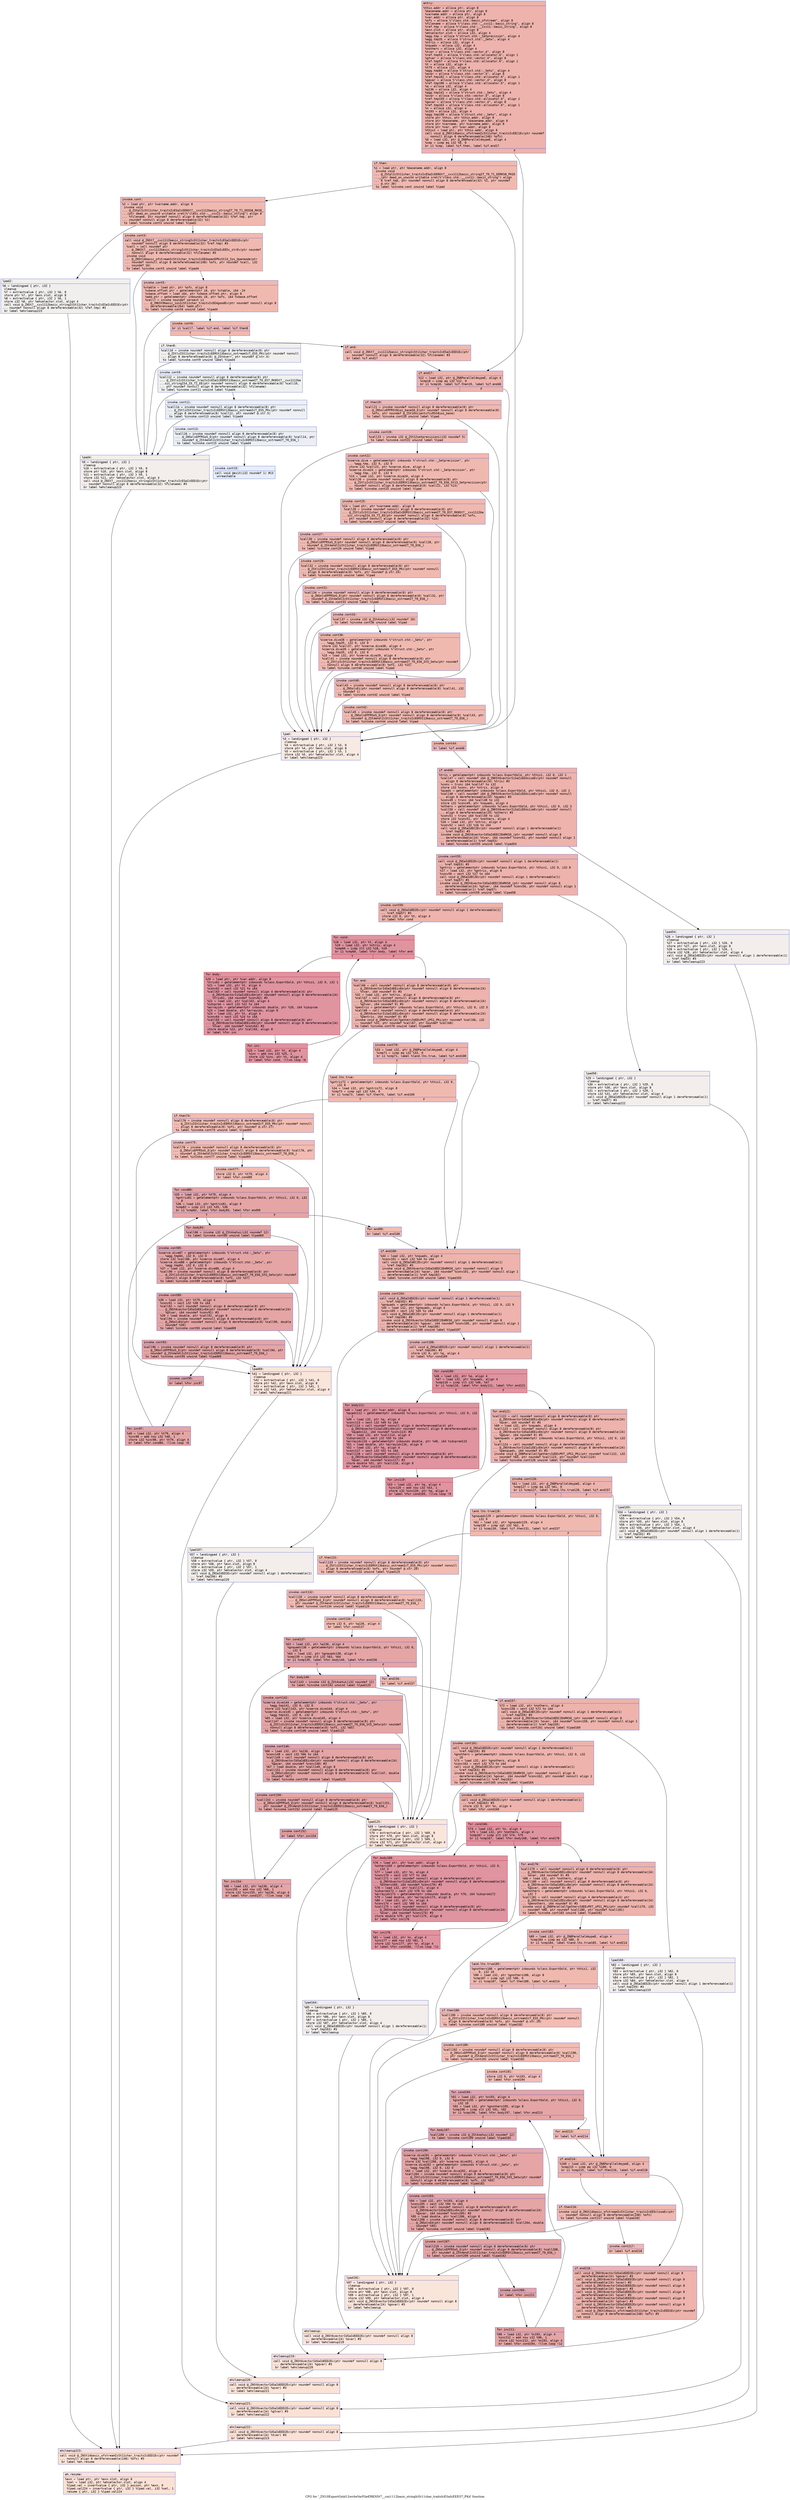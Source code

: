 digraph "CFG for '_ZN10ExportGold12writeVarFileERKNSt7__cxx1112basic_stringIcSt11char_traitsIcESaIcEEES7_PKd' function" {
	label="CFG for '_ZN10ExportGold12writeVarFileERKNSt7__cxx1112basic_stringIcSt11char_traitsIcESaIcEEES7_PKd' function";

	Node0x55b82441adf0 [shape=record,color="#3d50c3ff", style=filled, fillcolor="#d6524470" fontname="Courier",label="{entry:\l|  %this.addr = alloca ptr, align 8\l  %basename.addr = alloca ptr, align 8\l  %varname.addr = alloca ptr, align 8\l  %var.addr = alloca ptr, align 8\l  %ofs = alloca %\"class.std::basic_ofstream\", align 8\l  %filename = alloca %\"class.std::__cxx11::basic_string\", align 8\l  %ref.tmp = alloca %\"class.std::__cxx11::basic_string\", align 8\l  %exn.slot = alloca ptr, align 8\l  %ehselector.slot = alloca i32, align 4\l  %agg.tmp = alloca %\"struct.std::_Setprecision\", align 4\l  %agg.tmp35 = alloca %\"struct.std::_Setw\", align 4\l  %ntris = alloca i32, align 4\l  %nquads = alloca i32, align 4\l  %nothers = alloca i32, align 4\l  %tvar = alloca %\"class.std::vector.4\", align 8\l  %ref.tmp53 = alloca %\"class.std::allocator.6\", align 1\l  %gtvar = alloca %\"class.std::vector.4\", align 8\l  %ref.tmp57 = alloca %\"class.std::allocator.6\", align 1\l  %t = alloca i32, align 4\l  %t79 = alloca i32, align 4\l  %agg.tmp84 = alloca %\"struct.std::_Setw\", align 4\l  %qvar = alloca %\"class.std::vector.4\", align 8\l  %ref.tmp102 = alloca %\"class.std::allocator.6\", align 1\l  %gqvar = alloca %\"class.std::vector.4\", align 8\l  %ref.tmp106 = alloca %\"class.std::allocator.6\", align 1\l  %q = alloca i32, align 4\l  %q136 = alloca i32, align 4\l  %agg.tmp141 = alloca %\"struct.std::_Setw\", align 4\l  %ovar = alloca %\"class.std::vector.4\", align 8\l  %ref.tmp159 = alloca %\"class.std::allocator.6\", align 1\l  %govar = alloca %\"class.std::vector.4\", align 8\l  %ref.tmp163 = alloca %\"class.std::allocator.6\", align 1\l  %n = alloca i32, align 4\l  %n193 = alloca i32, align 4\l  %agg.tmp198 = alloca %\"struct.std::_Setw\", align 4\l  store ptr %this, ptr %this.addr, align 8\l  store ptr %basename, ptr %basename.addr, align 8\l  store ptr %varname, ptr %varname.addr, align 8\l  store ptr %var, ptr %var.addr, align 8\l  %this1 = load ptr, ptr %this.addr, align 8\l  call void @_ZNSt14basic_ofstreamIcSt11char_traitsIcEEC1Ev(ptr noundef\l... nonnull align 8 dereferenceable(248) %ofs)\l  %0 = load i32, ptr @_ZN8Parallel4mypeE, align 4\l  %cmp = icmp eq i32 %0, 0\l  br i1 %cmp, label %if.then, label %if.end17\l|{<s0>T|<s1>F}}"];
	Node0x55b82441adf0:s0 -> Node0x55b824436900[tooltip="entry -> if.then\nProbability 37.50%" ];
	Node0x55b82441adf0:s1 -> Node0x55b824436970[tooltip="entry -> if.end17\nProbability 62.50%" ];
	Node0x55b824436900 [shape=record,color="#3d50c3ff", style=filled, fillcolor="#de614d70" fontname="Courier",label="{if.then:\l|  %1 = load ptr, ptr %basename.addr, align 8\l  invoke void\l... @_ZStplIcSt11char_traitsIcESaIcEENSt7__cxx1112basic_stringIT_T0_T1_EERKS8_PKS5\l..._(ptr dead_on_unwind writable sret(%\"class.std::__cxx11::basic_string\") align\l... 8 %ref.tmp, ptr noundef nonnull align 8 dereferenceable(32) %1, ptr noundef\l... @.str.30)\l          to label %invoke.cont unwind label %lpad\l}"];
	Node0x55b824436900 -> Node0x55b824436af0[tooltip="if.then -> invoke.cont\nProbability 100.00%" ];
	Node0x55b824436900 -> Node0x55b824436b40[tooltip="if.then -> lpad\nProbability 0.00%" ];
	Node0x55b824436af0 [shape=record,color="#3d50c3ff", style=filled, fillcolor="#de614d70" fontname="Courier",label="{invoke.cont:\l|  %2 = load ptr, ptr %varname.addr, align 8\l  invoke void\l... @_ZStplIcSt11char_traitsIcESaIcEENSt7__cxx1112basic_stringIT_T0_T1_EEOS8_RKS8_\l...(ptr dead_on_unwind writable sret(%\"class.std::__cxx11::basic_string\") align 8\l... %filename, ptr noundef nonnull align 8 dereferenceable(32) %ref.tmp, ptr\l... noundef nonnull align 8 dereferenceable(32) %2)\l          to label %invoke.cont3 unwind label %lpad2\l}"];
	Node0x55b824436af0 -> Node0x55b824436e10[tooltip="invoke.cont -> invoke.cont3\nProbability 100.00%" ];
	Node0x55b824436af0 -> Node0x55b824436e60[tooltip="invoke.cont -> lpad2\nProbability 0.00%" ];
	Node0x55b824436e10 [shape=record,color="#3d50c3ff", style=filled, fillcolor="#de614d70" fontname="Courier",label="{invoke.cont3:\l|  call void @_ZNSt7__cxx1112basic_stringIcSt11char_traitsIcESaIcEED1Ev(ptr\l... noundef nonnull align 8 dereferenceable(32) %ref.tmp) #3\l  %call = call noundef ptr\l... @_ZNKSt7__cxx1112basic_stringIcSt11char_traitsIcESaIcEE5c_strEv(ptr noundef\l... nonnull align 8 dereferenceable(32) %filename) #3\l  invoke void\l... @_ZNSt14basic_ofstreamIcSt11char_traitsIcEE4openEPKcSt13_Ios_Openmode(ptr\l... noundef nonnull align 8 dereferenceable(248) %ofs, ptr noundef %call, i32\l... noundef 16)\l          to label %invoke.cont5 unwind label %lpad4\l}"];
	Node0x55b824436e10 -> Node0x55b8243ca8e0[tooltip="invoke.cont3 -> invoke.cont5\nProbability 100.00%" ];
	Node0x55b824436e10 -> Node0x55b8243d4e60[tooltip="invoke.cont3 -> lpad4\nProbability 0.00%" ];
	Node0x55b8243ca8e0 [shape=record,color="#3d50c3ff", style=filled, fillcolor="#de614d70" fontname="Courier",label="{invoke.cont5:\l|  %vtable = load ptr, ptr %ofs, align 8\l  %vbase.offset.ptr = getelementptr i8, ptr %vtable, i64 -24\l  %vbase.offset = load i64, ptr %vbase.offset.ptr, align 8\l  %add.ptr = getelementptr inbounds i8, ptr %ofs, i64 %vbase.offset\l  %call7 = invoke noundef zeroext i1\l... @_ZNKSt9basic_iosIcSt11char_traitsIcEE4goodEv(ptr noundef nonnull align 8\l... dereferenceable(264) %add.ptr)\l          to label %invoke.cont6 unwind label %lpad4\l}"];
	Node0x55b8243ca8e0 -> Node0x55b8244370f0[tooltip="invoke.cont5 -> invoke.cont6\nProbability 100.00%" ];
	Node0x55b8243ca8e0 -> Node0x55b8243d4e60[tooltip="invoke.cont5 -> lpad4\nProbability 0.00%" ];
	Node0x55b8244370f0 [shape=record,color="#3d50c3ff", style=filled, fillcolor="#de614d70" fontname="Courier",label="{invoke.cont6:\l|  br i1 %call7, label %if.end, label %if.then8\l|{<s0>T|<s1>F}}"];
	Node0x55b8244370f0:s0 -> Node0x55b824408630[tooltip="invoke.cont6 -> if.end\nProbability 100.00%" ];
	Node0x55b8244370f0:s1 -> Node0x55b8244172d0[tooltip="invoke.cont6 -> if.then8\nProbability 0.00%" ];
	Node0x55b8244172d0 [shape=record,color="#3d50c3ff", style=filled, fillcolor="#e0dbd870" fontname="Courier",label="{if.then8:\l|  %call10 = invoke noundef nonnull align 8 dereferenceable(8) ptr\l... @_ZStlsISt11char_traitsIcEERSt13basic_ostreamIcT_ES5_PKc(ptr noundef nonnull\l... align 8 dereferenceable(8) @_ZSt4cerr, ptr noundef @.str.4)\l          to label %invoke.cont9 unwind label %lpad4\l}"];
	Node0x55b8244172d0 -> Node0x55b824437d70[tooltip="if.then8 -> invoke.cont9\nProbability 50.00%" ];
	Node0x55b8244172d0 -> Node0x55b8243d4e60[tooltip="if.then8 -> lpad4\nProbability 50.00%" ];
	Node0x55b824437d70 [shape=record,color="#3d50c3ff", style=filled, fillcolor="#dbdcde70" fontname="Courier",label="{invoke.cont9:\l|  %call12 = invoke noundef nonnull align 8 dereferenceable(8) ptr\l... @_ZStlsIcSt11char_traitsIcESaIcEERSt13basic_ostreamIT_T0_ES7_RKNSt7__cxx1112ba\l...sic_stringIS4_S5_T1_EE(ptr noundef nonnull align 8 dereferenceable(8) %call10,\l... ptr noundef nonnull align 8 dereferenceable(32) %filename)\l          to label %invoke.cont11 unwind label %lpad4\l}"];
	Node0x55b824437d70 -> Node0x55b824437f60[tooltip="invoke.cont9 -> invoke.cont11\nProbability 50.00%" ];
	Node0x55b824437d70 -> Node0x55b8243d4e60[tooltip="invoke.cont9 -> lpad4\nProbability 50.00%" ];
	Node0x55b824437f60 [shape=record,color="#3d50c3ff", style=filled, fillcolor="#d6dce470" fontname="Courier",label="{invoke.cont11:\l|  %call14 = invoke noundef nonnull align 8 dereferenceable(8) ptr\l... @_ZStlsISt11char_traitsIcEERSt13basic_ostreamIcT_ES5_PKc(ptr noundef nonnull\l... align 8 dereferenceable(8) %call12, ptr noundef @.str.5)\l          to label %invoke.cont13 unwind label %lpad4\l}"];
	Node0x55b824437f60 -> Node0x55b8244381c0[tooltip="invoke.cont11 -> invoke.cont13\nProbability 50.00%" ];
	Node0x55b824437f60 -> Node0x55b8243d4e60[tooltip="invoke.cont11 -> lpad4\nProbability 50.00%" ];
	Node0x55b8244381c0 [shape=record,color="#3d50c3ff", style=filled, fillcolor="#d1dae970" fontname="Courier",label="{invoke.cont13:\l|  %call16 = invoke noundef nonnull align 8 dereferenceable(8) ptr\l... @_ZNSolsEPFRSoS_E(ptr noundef nonnull align 8 dereferenceable(8) %call14, ptr\l... noundef @_ZSt4endlIcSt11char_traitsIcEERSt13basic_ostreamIT_T0_ES6_)\l          to label %invoke.cont15 unwind label %lpad4\l}"];
	Node0x55b8244381c0 -> Node0x55b8244383e0[tooltip="invoke.cont13 -> invoke.cont15\nProbability 50.00%" ];
	Node0x55b8244381c0 -> Node0x55b8243d4e60[tooltip="invoke.cont13 -> lpad4\nProbability 50.00%" ];
	Node0x55b8244383e0 [shape=record,color="#3d50c3ff", style=filled, fillcolor="#cbd8ee70" fontname="Courier",label="{invoke.cont15:\l|  call void @exit(i32 noundef 1) #13\l  unreachable\l}"];
	Node0x55b824436b40 [shape=record,color="#3d50c3ff", style=filled, fillcolor="#eed0c070" fontname="Courier",label="{lpad:\l|  %3 = landingpad \{ ptr, i32 \}\l          cleanup\l  %4 = extractvalue \{ ptr, i32 \} %3, 0\l  store ptr %4, ptr %exn.slot, align 8\l  %5 = extractvalue \{ ptr, i32 \} %3, 1\l  store i32 %5, ptr %ehselector.slot, align 4\l  br label %ehcleanup223\l}"];
	Node0x55b824436b40 -> Node0x55b8244389c0[tooltip="lpad -> ehcleanup223\nProbability 100.00%" ];
	Node0x55b824436e60 [shape=record,color="#3d50c3ff", style=filled, fillcolor="#e0dbd870" fontname="Courier",label="{lpad2:\l|  %6 = landingpad \{ ptr, i32 \}\l          cleanup\l  %7 = extractvalue \{ ptr, i32 \} %6, 0\l  store ptr %7, ptr %exn.slot, align 8\l  %8 = extractvalue \{ ptr, i32 \} %6, 1\l  store i32 %8, ptr %ehselector.slot, align 4\l  call void @_ZNSt7__cxx1112basic_stringIcSt11char_traitsIcESaIcEED1Ev(ptr\l... noundef nonnull align 8 dereferenceable(32) %ref.tmp) #3\l  br label %ehcleanup223\l}"];
	Node0x55b824436e60 -> Node0x55b8244389c0[tooltip="lpad2 -> ehcleanup223\nProbability 100.00%" ];
	Node0x55b8243d4e60 [shape=record,color="#3d50c3ff", style=filled, fillcolor="#e5d8d170" fontname="Courier",label="{lpad4:\l|  %9 = landingpad \{ ptr, i32 \}\l          cleanup\l  %10 = extractvalue \{ ptr, i32 \} %9, 0\l  store ptr %10, ptr %exn.slot, align 8\l  %11 = extractvalue \{ ptr, i32 \} %9, 1\l  store i32 %11, ptr %ehselector.slot, align 4\l  call void @_ZNSt7__cxx1112basic_stringIcSt11char_traitsIcESaIcEED1Ev(ptr\l... noundef nonnull align 8 dereferenceable(32) %filename) #3\l  br label %ehcleanup223\l}"];
	Node0x55b8243d4e60 -> Node0x55b8244389c0[tooltip="lpad4 -> ehcleanup223\nProbability 100.00%" ];
	Node0x55b824408630 [shape=record,color="#3d50c3ff", style=filled, fillcolor="#de614d70" fontname="Courier",label="{if.end:\l|  call void @_ZNSt7__cxx1112basic_stringIcSt11char_traitsIcESaIcEED1Ev(ptr\l... noundef nonnull align 8 dereferenceable(32) %filename) #3\l  br label %if.end17\l}"];
	Node0x55b824408630 -> Node0x55b824436970[tooltip="if.end -> if.end17\nProbability 100.00%" ];
	Node0x55b824436970 [shape=record,color="#3d50c3ff", style=filled, fillcolor="#d6524470" fontname="Courier",label="{if.end17:\l|  %12 = load i32, ptr @_ZN8Parallel4mypeE, align 4\l  %cmp18 = icmp eq i32 %12, 0\l  br i1 %cmp18, label %if.then19, label %if.end46\l|{<s0>T|<s1>F}}"];
	Node0x55b824436970:s0 -> Node0x55b824438c90[tooltip="if.end17 -> if.then19\nProbability 37.50%" ];
	Node0x55b824436970:s1 -> Node0x55b8244394d0[tooltip="if.end17 -> if.end46\nProbability 62.50%" ];
	Node0x55b824438c90 [shape=record,color="#3d50c3ff", style=filled, fillcolor="#de614d70" fontname="Courier",label="{if.then19:\l|  %call21 = invoke noundef nonnull align 8 dereferenceable(8) ptr\l... @_ZNSolsEPFRSt8ios_baseS0_E(ptr noundef nonnull align 8 dereferenceable(8)\l... %ofs, ptr noundef @_ZSt10scientificRSt8ios_base)\l          to label %invoke.cont20 unwind label %lpad\l}"];
	Node0x55b824438c90 -> Node0x55b824439660[tooltip="if.then19 -> invoke.cont20\nProbability 100.00%" ];
	Node0x55b824438c90 -> Node0x55b824436b40[tooltip="if.then19 -> lpad\nProbability 0.00%" ];
	Node0x55b824439660 [shape=record,color="#3d50c3ff", style=filled, fillcolor="#de614d70" fontname="Courier",label="{invoke.cont20:\l|  %call23 = invoke i32 @_ZSt12setprecisioni(i32 noundef 5)\l          to label %invoke.cont22 unwind label %lpad\l}"];
	Node0x55b824439660 -> Node0x55b824439840[tooltip="invoke.cont20 -> invoke.cont22\nProbability 100.00%" ];
	Node0x55b824439660 -> Node0x55b824436b40[tooltip="invoke.cont20 -> lpad\nProbability 0.00%" ];
	Node0x55b824439840 [shape=record,color="#3d50c3ff", style=filled, fillcolor="#de614d70" fontname="Courier",label="{invoke.cont22:\l|  %coerce.dive = getelementptr inbounds %\"struct.std::_Setprecision\", ptr\l... %agg.tmp, i32 0, i32 0\l  store i32 %call23, ptr %coerce.dive, align 4\l  %coerce.dive24 = getelementptr inbounds %\"struct.std::_Setprecision\", ptr\l... %agg.tmp, i32 0, i32 0\l  %13 = load i32, ptr %coerce.dive24, align 4\l  %call26 = invoke noundef nonnull align 8 dereferenceable(8) ptr\l... @_ZStlsIcSt11char_traitsIcEERSt13basic_ostreamIT_T0_ES6_St13_Setprecision(ptr\l... noundef nonnull align 8 dereferenceable(8) %call21, i32 %13)\l          to label %invoke.cont25 unwind label %lpad\l}"];
	Node0x55b824439840 -> Node0x55b824439c90[tooltip="invoke.cont22 -> invoke.cont25\nProbability 100.00%" ];
	Node0x55b824439840 -> Node0x55b824436b40[tooltip="invoke.cont22 -> lpad\nProbability 0.00%" ];
	Node0x55b824439c90 [shape=record,color="#3d50c3ff", style=filled, fillcolor="#de614d70" fontname="Courier",label="{invoke.cont25:\l|  %14 = load ptr, ptr %varname.addr, align 8\l  %call28 = invoke noundef nonnull align 8 dereferenceable(8) ptr\l... @_ZStlsIcSt11char_traitsIcESaIcEERSt13basic_ostreamIT_T0_ES7_RKNSt7__cxx1112ba\l...sic_stringIS4_S5_T1_EE(ptr noundef nonnull align 8 dereferenceable(8) %ofs,\l... ptr noundef nonnull align 8 dereferenceable(32) %14)\l          to label %invoke.cont27 unwind label %lpad\l}"];
	Node0x55b824439c90 -> Node0x55b82443a050[tooltip="invoke.cont25 -> invoke.cont27\nProbability 100.00%" ];
	Node0x55b824439c90 -> Node0x55b824436b40[tooltip="invoke.cont25 -> lpad\nProbability 0.00%" ];
	Node0x55b82443a050 [shape=record,color="#3d50c3ff", style=filled, fillcolor="#de614d70" fontname="Courier",label="{invoke.cont27:\l|  %call30 = invoke noundef nonnull align 8 dereferenceable(8) ptr\l... @_ZNSolsEPFRSoS_E(ptr noundef nonnull align 8 dereferenceable(8) %call28, ptr\l... noundef @_ZSt4endlIcSt11char_traitsIcEERSt13basic_ostreamIT_T0_ES6_)\l          to label %invoke.cont29 unwind label %lpad\l}"];
	Node0x55b82443a050 -> Node0x55b82443a2e0[tooltip="invoke.cont27 -> invoke.cont29\nProbability 100.00%" ];
	Node0x55b82443a050 -> Node0x55b824436b40[tooltip="invoke.cont27 -> lpad\nProbability 0.00%" ];
	Node0x55b82443a2e0 [shape=record,color="#3d50c3ff", style=filled, fillcolor="#de614d70" fontname="Courier",label="{invoke.cont29:\l|  %call32 = invoke noundef nonnull align 8 dereferenceable(8) ptr\l... @_ZStlsISt11char_traitsIcEERSt13basic_ostreamIcT_ES5_PKc(ptr noundef nonnull\l... align 8 dereferenceable(8) %ofs, ptr noundef @.str.24)\l          to label %invoke.cont31 unwind label %lpad\l}"];
	Node0x55b82443a2e0 -> Node0x55b82443a500[tooltip="invoke.cont29 -> invoke.cont31\nProbability 100.00%" ];
	Node0x55b82443a2e0 -> Node0x55b824436b40[tooltip="invoke.cont29 -> lpad\nProbability 0.00%" ];
	Node0x55b82443a500 [shape=record,color="#3d50c3ff", style=filled, fillcolor="#de614d70" fontname="Courier",label="{invoke.cont31:\l|  %call34 = invoke noundef nonnull align 8 dereferenceable(8) ptr\l... @_ZNSolsEPFRSoS_E(ptr noundef nonnull align 8 dereferenceable(8) %call32, ptr\l... noundef @_ZSt4endlIcSt11char_traitsIcEERSt13basic_ostreamIT_T0_ES6_)\l          to label %invoke.cont33 unwind label %lpad\l}"];
	Node0x55b82443a500 -> Node0x55b82443a6c0[tooltip="invoke.cont31 -> invoke.cont33\nProbability 100.00%" ];
	Node0x55b82443a500 -> Node0x55b824436b40[tooltip="invoke.cont31 -> lpad\nProbability 0.00%" ];
	Node0x55b82443a6c0 [shape=record,color="#3d50c3ff", style=filled, fillcolor="#de614d70" fontname="Courier",label="{invoke.cont33:\l|  %call37 = invoke i32 @_ZSt4setwi(i32 noundef 10)\l          to label %invoke.cont36 unwind label %lpad\l}"];
	Node0x55b82443a6c0 -> Node0x55b82443a8e0[tooltip="invoke.cont33 -> invoke.cont36\nProbability 100.00%" ];
	Node0x55b82443a6c0 -> Node0x55b824436b40[tooltip="invoke.cont33 -> lpad\nProbability 0.00%" ];
	Node0x55b82443a8e0 [shape=record,color="#3d50c3ff", style=filled, fillcolor="#de614d70" fontname="Courier",label="{invoke.cont36:\l|  %coerce.dive38 = getelementptr inbounds %\"struct.std::_Setw\", ptr\l... %agg.tmp35, i32 0, i32 0\l  store i32 %call37, ptr %coerce.dive38, align 4\l  %coerce.dive39 = getelementptr inbounds %\"struct.std::_Setw\", ptr\l... %agg.tmp35, i32 0, i32 0\l  %15 = load i32, ptr %coerce.dive39, align 4\l  %call41 = invoke noundef nonnull align 8 dereferenceable(8) ptr\l... @_ZStlsIcSt11char_traitsIcEERSt13basic_ostreamIT_T0_ES6_St5_Setw(ptr noundef\l... nonnull align 8 dereferenceable(8) %ofs, i32 %15)\l          to label %invoke.cont40 unwind label %lpad\l}"];
	Node0x55b82443a8e0 -> Node0x55b82443ad80[tooltip="invoke.cont36 -> invoke.cont40\nProbability 100.00%" ];
	Node0x55b82443a8e0 -> Node0x55b824436b40[tooltip="invoke.cont36 -> lpad\nProbability 0.00%" ];
	Node0x55b82443ad80 [shape=record,color="#3d50c3ff", style=filled, fillcolor="#de614d70" fontname="Courier",label="{invoke.cont40:\l|  %call43 = invoke noundef nonnull align 8 dereferenceable(8) ptr\l... @_ZNSolsEi(ptr noundef nonnull align 8 dereferenceable(8) %call41, i32\l... noundef 1)\l          to label %invoke.cont42 unwind label %lpad\l}"];
	Node0x55b82443ad80 -> Node0x55b82443ad30[tooltip="invoke.cont40 -> invoke.cont42\nProbability 100.00%" ];
	Node0x55b82443ad80 -> Node0x55b824436b40[tooltip="invoke.cont40 -> lpad\nProbability 0.00%" ];
	Node0x55b82443ad30 [shape=record,color="#3d50c3ff", style=filled, fillcolor="#de614d70" fontname="Courier",label="{invoke.cont42:\l|  %call45 = invoke noundef nonnull align 8 dereferenceable(8) ptr\l... @_ZNSolsEPFRSoS_E(ptr noundef nonnull align 8 dereferenceable(8) %call43, ptr\l... noundef @_ZSt4endlIcSt11char_traitsIcEERSt13basic_ostreamIT_T0_ES6_)\l          to label %invoke.cont44 unwind label %lpad\l}"];
	Node0x55b82443ad30 -> Node0x55b82443b160[tooltip="invoke.cont42 -> invoke.cont44\nProbability 100.00%" ];
	Node0x55b82443ad30 -> Node0x55b824436b40[tooltip="invoke.cont42 -> lpad\nProbability 0.00%" ];
	Node0x55b82443b160 [shape=record,color="#3d50c3ff", style=filled, fillcolor="#de614d70" fontname="Courier",label="{invoke.cont44:\l|  br label %if.end46\l}"];
	Node0x55b82443b160 -> Node0x55b8244394d0[tooltip="invoke.cont44 -> if.end46\nProbability 100.00%" ];
	Node0x55b8244394d0 [shape=record,color="#3d50c3ff", style=filled, fillcolor="#d6524470" fontname="Courier",label="{if.end46:\l|  %tris = getelementptr inbounds %class.ExportGold, ptr %this1, i32 0, i32 1\l  %call47 = call noundef i64 @_ZNKSt6vectorIiSaIiEE4sizeEv(ptr noundef nonnull\l... align 8 dereferenceable(24) %tris) #3\l  %conv = trunc i64 %call47 to i32\l  store i32 %conv, ptr %ntris, align 4\l  %quads = getelementptr inbounds %class.ExportGold, ptr %this1, i32 0, i32 2\l  %call48 = call noundef i64 @_ZNKSt6vectorIiSaIiEE4sizeEv(ptr noundef nonnull\l... align 8 dereferenceable(24) %quads) #3\l  %conv49 = trunc i64 %call48 to i32\l  store i32 %conv49, ptr %nquads, align 4\l  %others = getelementptr inbounds %class.ExportGold, ptr %this1, i32 0, i32 3\l  %call50 = call noundef i64 @_ZNKSt6vectorIiSaIiEE4sizeEv(ptr noundef nonnull\l... align 8 dereferenceable(24) %others) #3\l  %conv51 = trunc i64 %call50 to i32\l  store i32 %conv51, ptr %nothers, align 4\l  %16 = load i32, ptr %ntris, align 4\l  %conv52 = sext i32 %16 to i64\l  call void @_ZNSaIdEC2Ev(ptr noundef nonnull align 1 dereferenceable(1)\l... %ref.tmp53) #3\l  invoke void @_ZNSt6vectorIdSaIdEEC2EmRKS0_(ptr noundef nonnull align 8\l... dereferenceable(24) %tvar, i64 noundef %conv52, ptr noundef nonnull align 1\l... dereferenceable(1) %ref.tmp53)\l          to label %invoke.cont55 unwind label %lpad54\l}"];
	Node0x55b8244394d0 -> Node0x55b82443c580[tooltip="if.end46 -> invoke.cont55\nProbability 100.00%" ];
	Node0x55b8244394d0 -> Node0x55b82443c5d0[tooltip="if.end46 -> lpad54\nProbability 0.00%" ];
	Node0x55b82443c580 [shape=record,color="#3d50c3ff", style=filled, fillcolor="#d6524470" fontname="Courier",label="{invoke.cont55:\l|  call void @_ZNSaIdED2Ev(ptr noundef nonnull align 1 dereferenceable(1)\l... %ref.tmp53) #3\l  %gntris = getelementptr inbounds %class.ExportGold, ptr %this1, i32 0, i32 8\l  %17 = load i32, ptr %gntris, align 8\l  %conv56 = sext i32 %17 to i64\l  call void @_ZNSaIdEC2Ev(ptr noundef nonnull align 1 dereferenceable(1)\l... %ref.tmp57) #3\l  invoke void @_ZNSt6vectorIdSaIdEEC2EmRKS0_(ptr noundef nonnull align 8\l... dereferenceable(24) %gtvar, i64 noundef %conv56, ptr noundef nonnull align 1\l... dereferenceable(1) %ref.tmp57)\l          to label %invoke.cont59 unwind label %lpad58\l}"];
	Node0x55b82443c580 -> Node0x55b82443ccf0[tooltip="invoke.cont55 -> invoke.cont59\nProbability 100.00%" ];
	Node0x55b82443c580 -> Node0x55b82443cdd0[tooltip="invoke.cont55 -> lpad58\nProbability 0.00%" ];
	Node0x55b82443ccf0 [shape=record,color="#3d50c3ff", style=filled, fillcolor="#d6524470" fontname="Courier",label="{invoke.cont59:\l|  call void @_ZNSaIdED2Ev(ptr noundef nonnull align 1 dereferenceable(1)\l... %ref.tmp57) #3\l  store i32 0, ptr %t, align 4\l  br label %for.cond\l}"];
	Node0x55b82443ccf0 -> Node0x55b82443d1f0[tooltip="invoke.cont59 -> for.cond\nProbability 100.00%" ];
	Node0x55b82443d1f0 [shape=record,color="#b70d28ff", style=filled, fillcolor="#b70d2870" fontname="Courier",label="{for.cond:\l|  %18 = load i32, ptr %t, align 4\l  %19 = load i32, ptr %ntris, align 4\l  %cmp60 = icmp slt i32 %18, %19\l  br i1 %cmp60, label %for.body, label %for.end\l|{<s0>T|<s1>F}}"];
	Node0x55b82443d1f0:s0 -> Node0x55b82443d440[tooltip="for.cond -> for.body\nProbability 96.88%" ];
	Node0x55b82443d1f0:s1 -> Node0x55b82443d490[tooltip="for.cond -> for.end\nProbability 3.12%" ];
	Node0x55b82443d440 [shape=record,color="#b70d28ff", style=filled, fillcolor="#b70d2870" fontname="Courier",label="{for.body:\l|  %20 = load ptr, ptr %var.addr, align 8\l  %tris61 = getelementptr inbounds %class.ExportGold, ptr %this1, i32 0, i32 1\l  %21 = load i32, ptr %t, align 4\l  %conv62 = sext i32 %21 to i64\l  %call63 = call noundef nonnull align 4 dereferenceable(4) ptr\l... @_ZNSt6vectorIiSaIiEEixEm(ptr noundef nonnull align 8 dereferenceable(24)\l... %tris61, i64 noundef %conv62) #3\l  %22 = load i32, ptr %call63, align 4\l  %idxprom = sext i32 %22 to i64\l  %arrayidx = getelementptr inbounds double, ptr %20, i64 %idxprom\l  %23 = load double, ptr %arrayidx, align 8\l  %24 = load i32, ptr %t, align 4\l  %conv64 = sext i32 %24 to i64\l  %call65 = call noundef nonnull align 8 dereferenceable(8) ptr\l... @_ZNSt6vectorIdSaIdEEixEm(ptr noundef nonnull align 8 dereferenceable(24)\l... %tvar, i64 noundef %conv64) #3\l  store double %23, ptr %call65, align 8\l  br label %for.inc\l}"];
	Node0x55b82443d440 -> Node0x55b82443e030[tooltip="for.body -> for.inc\nProbability 100.00%" ];
	Node0x55b82443e030 [shape=record,color="#b70d28ff", style=filled, fillcolor="#b70d2870" fontname="Courier",label="{for.inc:\l|  %25 = load i32, ptr %t, align 4\l  %inc = add nsw i32 %25, 1\l  store i32 %inc, ptr %t, align 4\l  br label %for.cond, !llvm.loop !6\l}"];
	Node0x55b82443e030 -> Node0x55b82443d1f0[tooltip="for.inc -> for.cond\nProbability 100.00%" ];
	Node0x55b82443c5d0 [shape=record,color="#3d50c3ff", style=filled, fillcolor="#e5d8d170" fontname="Courier",label="{lpad54:\l|  %26 = landingpad \{ ptr, i32 \}\l          cleanup\l  %27 = extractvalue \{ ptr, i32 \} %26, 0\l  store ptr %27, ptr %exn.slot, align 8\l  %28 = extractvalue \{ ptr, i32 \} %26, 1\l  store i32 %28, ptr %ehselector.slot, align 4\l  call void @_ZNSaIdED2Ev(ptr noundef nonnull align 1 dereferenceable(1)\l... %ref.tmp53) #3\l  br label %ehcleanup223\l}"];
	Node0x55b82443c5d0 -> Node0x55b8244389c0[tooltip="lpad54 -> ehcleanup223\nProbability 100.00%" ];
	Node0x55b82443cdd0 [shape=record,color="#3d50c3ff", style=filled, fillcolor="#e5d8d170" fontname="Courier",label="{lpad58:\l|  %29 = landingpad \{ ptr, i32 \}\l          cleanup\l  %30 = extractvalue \{ ptr, i32 \} %29, 0\l  store ptr %30, ptr %exn.slot, align 8\l  %31 = extractvalue \{ ptr, i32 \} %29, 1\l  store i32 %31, ptr %ehselector.slot, align 4\l  call void @_ZNSaIdED2Ev(ptr noundef nonnull align 1 dereferenceable(1)\l... %ref.tmp57) #3\l  br label %ehcleanup222\l}"];
	Node0x55b82443cdd0 -> Node0x55b82443ec10[tooltip="lpad58 -> ehcleanup222\nProbability 100.00%" ];
	Node0x55b82443d490 [shape=record,color="#3d50c3ff", style=filled, fillcolor="#d6524470" fontname="Courier",label="{for.end:\l|  %call66 = call noundef nonnull align 8 dereferenceable(8) ptr\l... @_ZNSt6vectorIdSaIdEEixEm(ptr noundef nonnull align 8 dereferenceable(24)\l... %tvar, i64 noundef 0) #3\l  %32 = load i32, ptr %ntris, align 4\l  %call67 = call noundef nonnull align 8 dereferenceable(8) ptr\l... @_ZNSt6vectorIdSaIdEEixEm(ptr noundef nonnull align 8 dereferenceable(24)\l... %gtvar, i64 noundef 0) #3\l  %pentris = getelementptr inbounds %class.ExportGold, ptr %this1, i32 0, i32 5\l  %call68 = call noundef nonnull align 4 dereferenceable(4) ptr\l... @_ZNSt6vectorIiSaIiEEixEm(ptr noundef nonnull align 8 dereferenceable(24)\l... %pentris, i64 noundef 0) #3\l  invoke void @_ZN8Parallel7gathervIdEEvPKT_iPS1_PKi(ptr noundef %call66, i32\l... noundef %32, ptr noundef %call67, ptr noundef %call68)\l          to label %invoke.cont70 unwind label %lpad69\l}"];
	Node0x55b82443d490 -> Node0x55b82443f280[tooltip="for.end -> invoke.cont70\nProbability 100.00%" ];
	Node0x55b82443d490 -> Node0x55b82443f2d0[tooltip="for.end -> lpad69\nProbability 0.00%" ];
	Node0x55b82443f280 [shape=record,color="#3d50c3ff", style=filled, fillcolor="#d6524470" fontname="Courier",label="{invoke.cont70:\l|  %33 = load i32, ptr @_ZN8Parallel4mypeE, align 4\l  %cmp71 = icmp eq i32 %33, 0\l  br i1 %cmp71, label %land.lhs.true, label %if.end100\l|{<s0>T|<s1>F}}"];
	Node0x55b82443f280:s0 -> Node0x55b82443f7a0[tooltip="invoke.cont70 -> land.lhs.true\nProbability 37.50%" ];
	Node0x55b82443f280:s1 -> Node0x55b82443f7f0[tooltip="invoke.cont70 -> if.end100\nProbability 62.50%" ];
	Node0x55b82443f7a0 [shape=record,color="#3d50c3ff", style=filled, fillcolor="#de614d70" fontname="Courier",label="{land.lhs.true:\l|  %gntris72 = getelementptr inbounds %class.ExportGold, ptr %this1, i32 0,\l... i32 8\l  %34 = load i32, ptr %gntris72, align 8\l  %cmp73 = icmp sgt i32 %34, 0\l  br i1 %cmp73, label %if.then74, label %if.end100\l|{<s0>T|<s1>F}}"];
	Node0x55b82443f7a0:s0 -> Node0x55b82443fb50[tooltip="land.lhs.true -> if.then74\nProbability 62.50%" ];
	Node0x55b82443f7a0:s1 -> Node0x55b82443f7f0[tooltip="land.lhs.true -> if.end100\nProbability 37.50%" ];
	Node0x55b82443fb50 [shape=record,color="#3d50c3ff", style=filled, fillcolor="#e1675170" fontname="Courier",label="{if.then74:\l|  %call76 = invoke noundef nonnull align 8 dereferenceable(8) ptr\l... @_ZStlsISt11char_traitsIcEERSt13basic_ostreamIcT_ES5_PKc(ptr noundef nonnull\l... align 8 dereferenceable(8) %ofs, ptr noundef @.str.27)\l          to label %invoke.cont75 unwind label %lpad69\l}"];
	Node0x55b82443fb50 -> Node0x55b82443fcc0[tooltip="if.then74 -> invoke.cont75\nProbability 100.00%" ];
	Node0x55b82443fb50 -> Node0x55b82443f2d0[tooltip="if.then74 -> lpad69\nProbability 0.00%" ];
	Node0x55b82443fcc0 [shape=record,color="#3d50c3ff", style=filled, fillcolor="#e1675170" fontname="Courier",label="{invoke.cont75:\l|  %call78 = invoke noundef nonnull align 8 dereferenceable(8) ptr\l... @_ZNSolsEPFRSoS_E(ptr noundef nonnull align 8 dereferenceable(8) %call76, ptr\l... noundef @_ZSt4endlIcSt11char_traitsIcEERSt13basic_ostreamIT_T0_ES6_)\l          to label %invoke.cont77 unwind label %lpad69\l}"];
	Node0x55b82443fcc0 -> Node0x55b82443ff00[tooltip="invoke.cont75 -> invoke.cont77\nProbability 100.00%" ];
	Node0x55b82443fcc0 -> Node0x55b82443f2d0[tooltip="invoke.cont75 -> lpad69\nProbability 0.00%" ];
	Node0x55b82443ff00 [shape=record,color="#3d50c3ff", style=filled, fillcolor="#e1675170" fontname="Courier",label="{invoke.cont77:\l|  store i32 0, ptr %t79, align 4\l  br label %for.cond80\l}"];
	Node0x55b82443ff00 -> Node0x55b8244401c0[tooltip="invoke.cont77 -> for.cond80\nProbability 100.00%" ];
	Node0x55b8244401c0 [shape=record,color="#3d50c3ff", style=filled, fillcolor="#c5333470" fontname="Courier",label="{for.cond80:\l|  %35 = load i32, ptr %t79, align 4\l  %gntris81 = getelementptr inbounds %class.ExportGold, ptr %this1, i32 0, i32\l... 8\l  %36 = load i32, ptr %gntris81, align 8\l  %cmp82 = icmp slt i32 %35, %36\l  br i1 %cmp82, label %for.body83, label %for.end99\l|{<s0>T|<s1>F}}"];
	Node0x55b8244401c0:s0 -> Node0x55b8244404d0[tooltip="for.cond80 -> for.body83\nProbability 96.88%" ];
	Node0x55b8244401c0:s1 -> Node0x55b824440550[tooltip="for.cond80 -> for.end99\nProbability 3.12%" ];
	Node0x55b8244404d0 [shape=record,color="#3d50c3ff", style=filled, fillcolor="#c5333470" fontname="Courier",label="{for.body83:\l|  %call86 = invoke i32 @_ZSt4setwi(i32 noundef 12)\l          to label %invoke.cont85 unwind label %lpad69\l}"];
	Node0x55b8244404d0 -> Node0x55b8244406e0[tooltip="for.body83 -> invoke.cont85\nProbability 100.00%" ];
	Node0x55b8244404d0 -> Node0x55b82443f2d0[tooltip="for.body83 -> lpad69\nProbability 0.00%" ];
	Node0x55b8244406e0 [shape=record,color="#3d50c3ff", style=filled, fillcolor="#c5333470" fontname="Courier",label="{invoke.cont85:\l|  %coerce.dive87 = getelementptr inbounds %\"struct.std::_Setw\", ptr\l... %agg.tmp84, i32 0, i32 0\l  store i32 %call86, ptr %coerce.dive87, align 4\l  %coerce.dive88 = getelementptr inbounds %\"struct.std::_Setw\", ptr\l... %agg.tmp84, i32 0, i32 0\l  %37 = load i32, ptr %coerce.dive88, align 4\l  %call90 = invoke noundef nonnull align 8 dereferenceable(8) ptr\l... @_ZStlsIcSt11char_traitsIcEERSt13basic_ostreamIT_T0_ES6_St5_Setw(ptr noundef\l... nonnull align 8 dereferenceable(8) %ofs, i32 %37)\l          to label %invoke.cont89 unwind label %lpad69\l}"];
	Node0x55b8244406e0 -> Node0x55b824440c00[tooltip="invoke.cont85 -> invoke.cont89\nProbability 100.00%" ];
	Node0x55b8244406e0 -> Node0x55b82443f2d0[tooltip="invoke.cont85 -> lpad69\nProbability 0.00%" ];
	Node0x55b824440c00 [shape=record,color="#3d50c3ff", style=filled, fillcolor="#c5333470" fontname="Courier",label="{invoke.cont89:\l|  %38 = load i32, ptr %t79, align 4\l  %conv91 = sext i32 %38 to i64\l  %call92 = call noundef nonnull align 8 dereferenceable(8) ptr\l... @_ZNSt6vectorIdSaIdEEixEm(ptr noundef nonnull align 8 dereferenceable(24)\l... %gtvar, i64 noundef %conv91) #3\l  %39 = load double, ptr %call92, align 8\l  %call94 = invoke noundef nonnull align 8 dereferenceable(8) ptr\l... @_ZNSolsEd(ptr noundef nonnull align 8 dereferenceable(8) %call90, double\l... noundef %39)\l          to label %invoke.cont93 unwind label %lpad69\l}"];
	Node0x55b824440c00 -> Node0x55b824441100[tooltip="invoke.cont89 -> invoke.cont93\nProbability 100.00%" ];
	Node0x55b824440c00 -> Node0x55b82443f2d0[tooltip="invoke.cont89 -> lpad69\nProbability 0.00%" ];
	Node0x55b824441100 [shape=record,color="#3d50c3ff", style=filled, fillcolor="#c5333470" fontname="Courier",label="{invoke.cont93:\l|  %call96 = invoke noundef nonnull align 8 dereferenceable(8) ptr\l... @_ZNSolsEPFRSoS_E(ptr noundef nonnull align 8 dereferenceable(8) %call94, ptr\l... noundef @_ZSt4endlIcSt11char_traitsIcEERSt13basic_ostreamIT_T0_ES6_)\l          to label %invoke.cont95 unwind label %lpad69\l}"];
	Node0x55b824441100 -> Node0x55b8244412c0[tooltip="invoke.cont93 -> invoke.cont95\nProbability 100.00%" ];
	Node0x55b824441100 -> Node0x55b82443f2d0[tooltip="invoke.cont93 -> lpad69\nProbability 0.00%" ];
	Node0x55b8244412c0 [shape=record,color="#3d50c3ff", style=filled, fillcolor="#c5333470" fontname="Courier",label="{invoke.cont95:\l|  br label %for.inc97\l}"];
	Node0x55b8244412c0 -> Node0x55b8244414e0[tooltip="invoke.cont95 -> for.inc97\nProbability 100.00%" ];
	Node0x55b8244414e0 [shape=record,color="#3d50c3ff", style=filled, fillcolor="#c5333470" fontname="Courier",label="{for.inc97:\l|  %40 = load i32, ptr %t79, align 4\l  %inc98 = add nsw i32 %40, 1\l  store i32 %inc98, ptr %t79, align 4\l  br label %for.cond80, !llvm.loop !8\l}"];
	Node0x55b8244414e0 -> Node0x55b8244401c0[tooltip="for.inc97 -> for.cond80\nProbability 100.00%" ];
	Node0x55b82443f2d0 [shape=record,color="#3d50c3ff", style=filled, fillcolor="#f4c5ad70" fontname="Courier",label="{lpad69:\l|  %41 = landingpad \{ ptr, i32 \}\l          cleanup\l  %42 = extractvalue \{ ptr, i32 \} %41, 0\l  store ptr %42, ptr %exn.slot, align 8\l  %43 = extractvalue \{ ptr, i32 \} %41, 1\l  store i32 %43, ptr %ehselector.slot, align 4\l  br label %ehcleanup221\l}"];
	Node0x55b82443f2d0 -> Node0x55b824441b50[tooltip="lpad69 -> ehcleanup221\nProbability 100.00%" ];
	Node0x55b824440550 [shape=record,color="#3d50c3ff", style=filled, fillcolor="#e1675170" fontname="Courier",label="{for.end99:\l|  br label %if.end100\l}"];
	Node0x55b824440550 -> Node0x55b82443f7f0[tooltip="for.end99 -> if.end100\nProbability 100.00%" ];
	Node0x55b82443f7f0 [shape=record,color="#3d50c3ff", style=filled, fillcolor="#d6524470" fontname="Courier",label="{if.end100:\l|  %44 = load i32, ptr %nquads, align 4\l  %conv101 = sext i32 %44 to i64\l  call void @_ZNSaIdEC2Ev(ptr noundef nonnull align 1 dereferenceable(1)\l... %ref.tmp102) #3\l  invoke void @_ZNSt6vectorIdSaIdEEC2EmRKS0_(ptr noundef nonnull align 8\l... dereferenceable(24) %qvar, i64 noundef %conv101, ptr noundef nonnull align 1\l... dereferenceable(1) %ref.tmp102)\l          to label %invoke.cont104 unwind label %lpad103\l}"];
	Node0x55b82443f7f0 -> Node0x55b824441ef0[tooltip="if.end100 -> invoke.cont104\nProbability 100.00%" ];
	Node0x55b82443f7f0 -> Node0x55b824441f70[tooltip="if.end100 -> lpad103\nProbability 0.00%" ];
	Node0x55b824441ef0 [shape=record,color="#3d50c3ff", style=filled, fillcolor="#d6524470" fontname="Courier",label="{invoke.cont104:\l|  call void @_ZNSaIdED2Ev(ptr noundef nonnull align 1 dereferenceable(1)\l... %ref.tmp102) #3\l  %gnquads = getelementptr inbounds %class.ExportGold, ptr %this1, i32 0, i32 9\l  %45 = load i32, ptr %gnquads, align 4\l  %conv105 = sext i32 %45 to i64\l  call void @_ZNSaIdEC2Ev(ptr noundef nonnull align 1 dereferenceable(1)\l... %ref.tmp106) #3\l  invoke void @_ZNSt6vectorIdSaIdEEC2EmRKS0_(ptr noundef nonnull align 8\l... dereferenceable(24) %gqvar, i64 noundef %conv105, ptr noundef nonnull align 1\l... dereferenceable(1) %ref.tmp106)\l          to label %invoke.cont108 unwind label %lpad107\l}"];
	Node0x55b824441ef0 -> Node0x55b824442590[tooltip="invoke.cont104 -> invoke.cont108\nProbability 100.00%" ];
	Node0x55b824441ef0 -> Node0x55b8244425e0[tooltip="invoke.cont104 -> lpad107\nProbability 0.00%" ];
	Node0x55b824442590 [shape=record,color="#3d50c3ff", style=filled, fillcolor="#d6524470" fontname="Courier",label="{invoke.cont108:\l|  call void @_ZNSaIdED2Ev(ptr noundef nonnull align 1 dereferenceable(1)\l... %ref.tmp106) #3\l  store i32 0, ptr %q, align 4\l  br label %for.cond109\l}"];
	Node0x55b824442590 -> Node0x55b824442a00[tooltip="invoke.cont108 -> for.cond109\nProbability 100.00%" ];
	Node0x55b824442a00 [shape=record,color="#b70d28ff", style=filled, fillcolor="#b70d2870" fontname="Courier",label="{for.cond109:\l|  %46 = load i32, ptr %q, align 4\l  %47 = load i32, ptr %nquads, align 4\l  %cmp110 = icmp slt i32 %46, %47\l  br i1 %cmp110, label %for.body111, label %for.end121\l|{<s0>T|<s1>F}}"];
	Node0x55b824442a00:s0 -> Node0x55b824443460[tooltip="for.cond109 -> for.body111\nProbability 96.88%" ];
	Node0x55b824442a00:s1 -> Node0x55b8244434b0[tooltip="for.cond109 -> for.end121\nProbability 3.12%" ];
	Node0x55b824443460 [shape=record,color="#b70d28ff", style=filled, fillcolor="#b70d2870" fontname="Courier",label="{for.body111:\l|  %48 = load ptr, ptr %var.addr, align 8\l  %quads112 = getelementptr inbounds %class.ExportGold, ptr %this1, i32 0, i32\l... 2\l  %49 = load i32, ptr %q, align 4\l  %conv113 = sext i32 %49 to i64\l  %call114 = call noundef nonnull align 4 dereferenceable(4) ptr\l... @_ZNSt6vectorIiSaIiEEixEm(ptr noundef nonnull align 8 dereferenceable(24)\l... %quads112, i64 noundef %conv113) #3\l  %50 = load i32, ptr %call114, align 4\l  %idxprom115 = sext i32 %50 to i64\l  %arrayidx116 = getelementptr inbounds double, ptr %48, i64 %idxprom115\l  %51 = load double, ptr %arrayidx116, align 8\l  %52 = load i32, ptr %q, align 4\l  %conv117 = sext i32 %52 to i64\l  %call118 = call noundef nonnull align 8 dereferenceable(8) ptr\l... @_ZNSt6vectorIdSaIdEEixEm(ptr noundef nonnull align 8 dereferenceable(24)\l... %qvar, i64 noundef %conv117) #3\l  store double %51, ptr %call118, align 8\l  br label %for.inc119\l}"];
	Node0x55b824443460 -> Node0x55b824444000[tooltip="for.body111 -> for.inc119\nProbability 100.00%" ];
	Node0x55b824444000 [shape=record,color="#b70d28ff", style=filled, fillcolor="#b70d2870" fontname="Courier",label="{for.inc119:\l|  %53 = load i32, ptr %q, align 4\l  %inc120 = add nsw i32 %53, 1\l  store i32 %inc120, ptr %q, align 4\l  br label %for.cond109, !llvm.loop !9\l}"];
	Node0x55b824444000 -> Node0x55b824442a00[tooltip="for.inc119 -> for.cond109\nProbability 100.00%" ];
	Node0x55b824441f70 [shape=record,color="#3d50c3ff", style=filled, fillcolor="#e5d8d170" fontname="Courier",label="{lpad103:\l|  %54 = landingpad \{ ptr, i32 \}\l          cleanup\l  %55 = extractvalue \{ ptr, i32 \} %54, 0\l  store ptr %55, ptr %exn.slot, align 8\l  %56 = extractvalue \{ ptr, i32 \} %54, 1\l  store i32 %56, ptr %ehselector.slot, align 4\l  call void @_ZNSaIdED2Ev(ptr noundef nonnull align 1 dereferenceable(1)\l... %ref.tmp102) #3\l  br label %ehcleanup221\l}"];
	Node0x55b824441f70 -> Node0x55b824441b50[tooltip="lpad103 -> ehcleanup221\nProbability 100.00%" ];
	Node0x55b8244425e0 [shape=record,color="#3d50c3ff", style=filled, fillcolor="#e5d8d170" fontname="Courier",label="{lpad107:\l|  %57 = landingpad \{ ptr, i32 \}\l          cleanup\l  %58 = extractvalue \{ ptr, i32 \} %57, 0\l  store ptr %58, ptr %exn.slot, align 8\l  %59 = extractvalue \{ ptr, i32 \} %57, 1\l  store i32 %59, ptr %ehselector.slot, align 4\l  call void @_ZNSaIdED2Ev(ptr noundef nonnull align 1 dereferenceable(1)\l... %ref.tmp106) #3\l  br label %ehcleanup220\l}"];
	Node0x55b8244425e0 -> Node0x55b824444be0[tooltip="lpad107 -> ehcleanup220\nProbability 100.00%" ];
	Node0x55b8244434b0 [shape=record,color="#3d50c3ff", style=filled, fillcolor="#d6524470" fontname="Courier",label="{for.end121:\l|  %call122 = call noundef nonnull align 8 dereferenceable(8) ptr\l... @_ZNSt6vectorIdSaIdEEixEm(ptr noundef nonnull align 8 dereferenceable(24)\l... %qvar, i64 noundef 0) #3\l  %60 = load i32, ptr %nquads, align 4\l  %call123 = call noundef nonnull align 8 dereferenceable(8) ptr\l... @_ZNSt6vectorIdSaIdEEixEm(ptr noundef nonnull align 8 dereferenceable(24)\l... %gqvar, i64 noundef 0) #3\l  %penquads = getelementptr inbounds %class.ExportGold, ptr %this1, i32 0, i32\l... 6\l  %call124 = call noundef nonnull align 4 dereferenceable(4) ptr\l... @_ZNSt6vectorIiSaIiEEixEm(ptr noundef nonnull align 8 dereferenceable(24)\l... %penquads, i64 noundef 0) #3\l  invoke void @_ZN8Parallel7gathervIdEEvPKT_iPS1_PKi(ptr noundef %call122, i32\l... noundef %60, ptr noundef %call123, ptr noundef %call124)\l          to label %invoke.cont126 unwind label %lpad125\l}"];
	Node0x55b8244434b0 -> Node0x55b824445260[tooltip="for.end121 -> invoke.cont126\nProbability 100.00%" ];
	Node0x55b8244434b0 -> Node0x55b8244452b0[tooltip="for.end121 -> lpad125\nProbability 0.00%" ];
	Node0x55b824445260 [shape=record,color="#3d50c3ff", style=filled, fillcolor="#d6524470" fontname="Courier",label="{invoke.cont126:\l|  %61 = load i32, ptr @_ZN8Parallel4mypeE, align 4\l  %cmp127 = icmp eq i32 %61, 0\l  br i1 %cmp127, label %land.lhs.true128, label %if.end157\l|{<s0>T|<s1>F}}"];
	Node0x55b824445260:s0 -> Node0x55b824445670[tooltip="invoke.cont126 -> land.lhs.true128\nProbability 37.50%" ];
	Node0x55b824445260:s1 -> Node0x55b8244456c0[tooltip="invoke.cont126 -> if.end157\nProbability 62.50%" ];
	Node0x55b824445670 [shape=record,color="#3d50c3ff", style=filled, fillcolor="#de614d70" fontname="Courier",label="{land.lhs.true128:\l|  %gnquads129 = getelementptr inbounds %class.ExportGold, ptr %this1, i32 0,\l... i32 9\l  %62 = load i32, ptr %gnquads129, align 4\l  %cmp130 = icmp sgt i32 %62, 0\l  br i1 %cmp130, label %if.then131, label %if.end157\l|{<s0>T|<s1>F}}"];
	Node0x55b824445670:s0 -> Node0x55b82443b6c0[tooltip="land.lhs.true128 -> if.then131\nProbability 62.50%" ];
	Node0x55b824445670:s1 -> Node0x55b8244456c0[tooltip="land.lhs.true128 -> if.end157\nProbability 37.50%" ];
	Node0x55b82443b6c0 [shape=record,color="#3d50c3ff", style=filled, fillcolor="#e1675170" fontname="Courier",label="{if.then131:\l|  %call133 = invoke noundef nonnull align 8 dereferenceable(8) ptr\l... @_ZStlsISt11char_traitsIcEERSt13basic_ostreamIcT_ES5_PKc(ptr noundef nonnull\l... align 8 dereferenceable(8) %ofs, ptr noundef @.str.28)\l          to label %invoke.cont132 unwind label %lpad125\l}"];
	Node0x55b82443b6c0 -> Node0x55b82443b830[tooltip="if.then131 -> invoke.cont132\nProbability 100.00%" ];
	Node0x55b82443b6c0 -> Node0x55b8244452b0[tooltip="if.then131 -> lpad125\nProbability 0.00%" ];
	Node0x55b82443b830 [shape=record,color="#3d50c3ff", style=filled, fillcolor="#e1675170" fontname="Courier",label="{invoke.cont132:\l|  %call135 = invoke noundef nonnull align 8 dereferenceable(8) ptr\l... @_ZNSolsEPFRSoS_E(ptr noundef nonnull align 8 dereferenceable(8) %call133,\l... ptr noundef @_ZSt4endlIcSt11char_traitsIcEERSt13basic_ostreamIT_T0_ES6_)\l          to label %invoke.cont134 unwind label %lpad125\l}"];
	Node0x55b82443b830 -> Node0x55b82443ba40[tooltip="invoke.cont132 -> invoke.cont134\nProbability 100.00%" ];
	Node0x55b82443b830 -> Node0x55b8244452b0[tooltip="invoke.cont132 -> lpad125\nProbability 0.00%" ];
	Node0x55b82443ba40 [shape=record,color="#3d50c3ff", style=filled, fillcolor="#e1675170" fontname="Courier",label="{invoke.cont134:\l|  store i32 0, ptr %q136, align 4\l  br label %for.cond137\l}"];
	Node0x55b82443ba40 -> Node0x55b82443bd00[tooltip="invoke.cont134 -> for.cond137\nProbability 100.00%" ];
	Node0x55b82443bd00 [shape=record,color="#3d50c3ff", style=filled, fillcolor="#c5333470" fontname="Courier",label="{for.cond137:\l|  %63 = load i32, ptr %q136, align 4\l  %gnquads138 = getelementptr inbounds %class.ExportGold, ptr %this1, i32 0,\l... i32 9\l  %64 = load i32, ptr %gnquads138, align 4\l  %cmp139 = icmp slt i32 %63, %64\l  br i1 %cmp139, label %for.body140, label %for.end156\l|{<s0>T|<s1>F}}"];
	Node0x55b82443bd00:s0 -> Node0x55b824446fc0[tooltip="for.cond137 -> for.body140\nProbability 96.88%" ];
	Node0x55b82443bd00:s1 -> Node0x55b824447040[tooltip="for.cond137 -> for.end156\nProbability 3.12%" ];
	Node0x55b824446fc0 [shape=record,color="#3d50c3ff", style=filled, fillcolor="#c5333470" fontname="Courier",label="{for.body140:\l|  %call143 = invoke i32 @_ZSt4setwi(i32 noundef 12)\l          to label %invoke.cont142 unwind label %lpad125\l}"];
	Node0x55b824446fc0 -> Node0x55b8244471d0[tooltip="for.body140 -> invoke.cont142\nProbability 100.00%" ];
	Node0x55b824446fc0 -> Node0x55b8244452b0[tooltip="for.body140 -> lpad125\nProbability 0.00%" ];
	Node0x55b8244471d0 [shape=record,color="#3d50c3ff", style=filled, fillcolor="#c5333470" fontname="Courier",label="{invoke.cont142:\l|  %coerce.dive144 = getelementptr inbounds %\"struct.std::_Setw\", ptr\l... %agg.tmp141, i32 0, i32 0\l  store i32 %call143, ptr %coerce.dive144, align 4\l  %coerce.dive145 = getelementptr inbounds %\"struct.std::_Setw\", ptr\l... %agg.tmp141, i32 0, i32 0\l  %65 = load i32, ptr %coerce.dive145, align 4\l  %call147 = invoke noundef nonnull align 8 dereferenceable(8) ptr\l... @_ZStlsIcSt11char_traitsIcEERSt13basic_ostreamIT_T0_ES6_St5_Setw(ptr noundef\l... nonnull align 8 dereferenceable(8) %ofs, i32 %65)\l          to label %invoke.cont146 unwind label %lpad125\l}"];
	Node0x55b8244471d0 -> Node0x55b8244476d0[tooltip="invoke.cont142 -> invoke.cont146\nProbability 100.00%" ];
	Node0x55b8244471d0 -> Node0x55b8244452b0[tooltip="invoke.cont142 -> lpad125\nProbability 0.00%" ];
	Node0x55b8244476d0 [shape=record,color="#3d50c3ff", style=filled, fillcolor="#c5333470" fontname="Courier",label="{invoke.cont146:\l|  %66 = load i32, ptr %q136, align 4\l  %conv148 = sext i32 %66 to i64\l  %call149 = call noundef nonnull align 8 dereferenceable(8) ptr\l... @_ZNSt6vectorIdSaIdEEixEm(ptr noundef nonnull align 8 dereferenceable(24)\l... %gqvar, i64 noundef %conv148) #3\l  %67 = load double, ptr %call149, align 8\l  %call151 = invoke noundef nonnull align 8 dereferenceable(8) ptr\l... @_ZNSolsEd(ptr noundef nonnull align 8 dereferenceable(8) %call147, double\l... noundef %67)\l          to label %invoke.cont150 unwind label %lpad125\l}"];
	Node0x55b8244476d0 -> Node0x55b824447bd0[tooltip="invoke.cont146 -> invoke.cont150\nProbability 100.00%" ];
	Node0x55b8244476d0 -> Node0x55b8244452b0[tooltip="invoke.cont146 -> lpad125\nProbability 0.00%" ];
	Node0x55b824447bd0 [shape=record,color="#3d50c3ff", style=filled, fillcolor="#c5333470" fontname="Courier",label="{invoke.cont150:\l|  %call153 = invoke noundef nonnull align 8 dereferenceable(8) ptr\l... @_ZNSolsEPFRSoS_E(ptr noundef nonnull align 8 dereferenceable(8) %call151,\l... ptr noundef @_ZSt4endlIcSt11char_traitsIcEERSt13basic_ostreamIT_T0_ES6_)\l          to label %invoke.cont152 unwind label %lpad125\l}"];
	Node0x55b824447bd0 -> Node0x55b824447d90[tooltip="invoke.cont150 -> invoke.cont152\nProbability 100.00%" ];
	Node0x55b824447bd0 -> Node0x55b8244452b0[tooltip="invoke.cont150 -> lpad125\nProbability 0.00%" ];
	Node0x55b824447d90 [shape=record,color="#3d50c3ff", style=filled, fillcolor="#c5333470" fontname="Courier",label="{invoke.cont152:\l|  br label %for.inc154\l}"];
	Node0x55b824447d90 -> Node0x55b824447fb0[tooltip="invoke.cont152 -> for.inc154\nProbability 100.00%" ];
	Node0x55b824447fb0 [shape=record,color="#3d50c3ff", style=filled, fillcolor="#c5333470" fontname="Courier",label="{for.inc154:\l|  %68 = load i32, ptr %q136, align 4\l  %inc155 = add nsw i32 %68, 1\l  store i32 %inc155, ptr %q136, align 4\l  br label %for.cond137, !llvm.loop !10\l}"];
	Node0x55b824447fb0 -> Node0x55b82443bd00[tooltip="for.inc154 -> for.cond137\nProbability 100.00%" ];
	Node0x55b8244452b0 [shape=record,color="#3d50c3ff", style=filled, fillcolor="#f4c5ad70" fontname="Courier",label="{lpad125:\l|  %69 = landingpad \{ ptr, i32 \}\l          cleanup\l  %70 = extractvalue \{ ptr, i32 \} %69, 0\l  store ptr %70, ptr %exn.slot, align 8\l  %71 = extractvalue \{ ptr, i32 \} %69, 1\l  store i32 %71, ptr %ehselector.slot, align 4\l  br label %ehcleanup219\l}"];
	Node0x55b8244452b0 -> Node0x55b824448620[tooltip="lpad125 -> ehcleanup219\nProbability 100.00%" ];
	Node0x55b824447040 [shape=record,color="#3d50c3ff", style=filled, fillcolor="#e1675170" fontname="Courier",label="{for.end156:\l|  br label %if.end157\l}"];
	Node0x55b824447040 -> Node0x55b8244456c0[tooltip="for.end156 -> if.end157\nProbability 100.00%" ];
	Node0x55b8244456c0 [shape=record,color="#3d50c3ff", style=filled, fillcolor="#d6524470" fontname="Courier",label="{if.end157:\l|  %72 = load i32, ptr %nothers, align 4\l  %conv158 = sext i32 %72 to i64\l  call void @_ZNSaIdEC2Ev(ptr noundef nonnull align 1 dereferenceable(1)\l... %ref.tmp159) #3\l  invoke void @_ZNSt6vectorIdSaIdEEC2EmRKS0_(ptr noundef nonnull align 8\l... dereferenceable(24) %ovar, i64 noundef %conv158, ptr noundef nonnull align 1\l... dereferenceable(1) %ref.tmp159)\l          to label %invoke.cont161 unwind label %lpad160\l}"];
	Node0x55b8244456c0 -> Node0x55b8244489c0[tooltip="if.end157 -> invoke.cont161\nProbability 100.00%" ];
	Node0x55b8244456c0 -> Node0x55b824448a40[tooltip="if.end157 -> lpad160\nProbability 0.00%" ];
	Node0x55b8244489c0 [shape=record,color="#3d50c3ff", style=filled, fillcolor="#d6524470" fontname="Courier",label="{invoke.cont161:\l|  call void @_ZNSaIdED2Ev(ptr noundef nonnull align 1 dereferenceable(1)\l... %ref.tmp159) #3\l  %gnothers = getelementptr inbounds %class.ExportGold, ptr %this1, i32 0, i32\l... 10\l  %73 = load i32, ptr %gnothers, align 8\l  %conv162 = sext i32 %73 to i64\l  call void @_ZNSaIdEC2Ev(ptr noundef nonnull align 1 dereferenceable(1)\l... %ref.tmp163) #3\l  invoke void @_ZNSt6vectorIdSaIdEEC2EmRKS0_(ptr noundef nonnull align 8\l... dereferenceable(24) %govar, i64 noundef %conv162, ptr noundef nonnull align 1\l... dereferenceable(1) %ref.tmp163)\l          to label %invoke.cont165 unwind label %lpad164\l}"];
	Node0x55b8244489c0 -> Node0x55b824449040[tooltip="invoke.cont161 -> invoke.cont165\nProbability 100.00%" ];
	Node0x55b8244489c0 -> Node0x55b8244490c0[tooltip="invoke.cont161 -> lpad164\nProbability 0.00%" ];
	Node0x55b824449040 [shape=record,color="#3d50c3ff", style=filled, fillcolor="#d6524470" fontname="Courier",label="{invoke.cont165:\l|  call void @_ZNSaIdED2Ev(ptr noundef nonnull align 1 dereferenceable(1)\l... %ref.tmp163) #3\l  store i32 0, ptr %n, align 4\l  br label %for.cond166\l}"];
	Node0x55b824449040 -> Node0x55b8244494e0[tooltip="invoke.cont165 -> for.cond166\nProbability 100.00%" ];
	Node0x55b8244494e0 [shape=record,color="#b70d28ff", style=filled, fillcolor="#b70d2870" fontname="Courier",label="{for.cond166:\l|  %74 = load i32, ptr %n, align 4\l  %75 = load i32, ptr %nothers, align 4\l  %cmp167 = icmp slt i32 %74, %75\l  br i1 %cmp167, label %for.body168, label %for.end178\l|{<s0>T|<s1>F}}"];
	Node0x55b8244494e0:s0 -> Node0x55b824449730[tooltip="for.cond166 -> for.body168\nProbability 96.88%" ];
	Node0x55b8244494e0:s1 -> Node0x55b824449780[tooltip="for.cond166 -> for.end178\nProbability 3.12%" ];
	Node0x55b824449730 [shape=record,color="#b70d28ff", style=filled, fillcolor="#b70d2870" fontname="Courier",label="{for.body168:\l|  %76 = load ptr, ptr %var.addr, align 8\l  %others169 = getelementptr inbounds %class.ExportGold, ptr %this1, i32 0,\l... i32 3\l  %77 = load i32, ptr %n, align 4\l  %conv170 = sext i32 %77 to i64\l  %call171 = call noundef nonnull align 4 dereferenceable(4) ptr\l... @_ZNSt6vectorIiSaIiEEixEm(ptr noundef nonnull align 8 dereferenceable(24)\l... %others169, i64 noundef %conv170) #3\l  %78 = load i32, ptr %call171, align 4\l  %idxprom172 = sext i32 %78 to i64\l  %arrayidx173 = getelementptr inbounds double, ptr %76, i64 %idxprom172\l  %79 = load double, ptr %arrayidx173, align 8\l  %80 = load i32, ptr %n, align 4\l  %conv174 = sext i32 %80 to i64\l  %call175 = call noundef nonnull align 8 dereferenceable(8) ptr\l... @_ZNSt6vectorIdSaIdEEixEm(ptr noundef nonnull align 8 dereferenceable(24)\l... %ovar, i64 noundef %conv174) #3\l  store double %79, ptr %call175, align 8\l  br label %for.inc176\l}"];
	Node0x55b824449730 -> Node0x55b82444a2d0[tooltip="for.body168 -> for.inc176\nProbability 100.00%" ];
	Node0x55b82444a2d0 [shape=record,color="#b70d28ff", style=filled, fillcolor="#b70d2870" fontname="Courier",label="{for.inc176:\l|  %81 = load i32, ptr %n, align 4\l  %inc177 = add nsw i32 %81, 1\l  store i32 %inc177, ptr %n, align 4\l  br label %for.cond166, !llvm.loop !11\l}"];
	Node0x55b82444a2d0 -> Node0x55b8244494e0[tooltip="for.inc176 -> for.cond166\nProbability 100.00%" ];
	Node0x55b824448a40 [shape=record,color="#3d50c3ff", style=filled, fillcolor="#e5d8d170" fontname="Courier",label="{lpad160:\l|  %82 = landingpad \{ ptr, i32 \}\l          cleanup\l  %83 = extractvalue \{ ptr, i32 \} %82, 0\l  store ptr %83, ptr %exn.slot, align 8\l  %84 = extractvalue \{ ptr, i32 \} %82, 1\l  store i32 %84, ptr %ehselector.slot, align 4\l  call void @_ZNSaIdED2Ev(ptr noundef nonnull align 1 dereferenceable(1)\l... %ref.tmp159) #3\l  br label %ehcleanup219\l}"];
	Node0x55b824448a40 -> Node0x55b824448620[tooltip="lpad160 -> ehcleanup219\nProbability 100.00%" ];
	Node0x55b8244490c0 [shape=record,color="#3d50c3ff", style=filled, fillcolor="#e5d8d170" fontname="Courier",label="{lpad164:\l|  %85 = landingpad \{ ptr, i32 \}\l          cleanup\l  %86 = extractvalue \{ ptr, i32 \} %85, 0\l  store ptr %86, ptr %exn.slot, align 8\l  %87 = extractvalue \{ ptr, i32 \} %85, 1\l  store i32 %87, ptr %ehselector.slot, align 4\l  call void @_ZNSaIdED2Ev(ptr noundef nonnull align 1 dereferenceable(1)\l... %ref.tmp163) #3\l  br label %ehcleanup\l}"];
	Node0x55b8244490c0 -> Node0x55b82444aeb0[tooltip="lpad164 -> ehcleanup\nProbability 100.00%" ];
	Node0x55b824449780 [shape=record,color="#3d50c3ff", style=filled, fillcolor="#d6524470" fontname="Courier",label="{for.end178:\l|  %call179 = call noundef nonnull align 8 dereferenceable(8) ptr\l... @_ZNSt6vectorIdSaIdEEixEm(ptr noundef nonnull align 8 dereferenceable(24)\l... %ovar, i64 noundef 0) #3\l  %88 = load i32, ptr %nothers, align 4\l  %call180 = call noundef nonnull align 8 dereferenceable(8) ptr\l... @_ZNSt6vectorIdSaIdEEixEm(ptr noundef nonnull align 8 dereferenceable(24)\l... %govar, i64 noundef 0) #3\l  %penothers = getelementptr inbounds %class.ExportGold, ptr %this1, i32 0,\l... i32 7\l  %call181 = call noundef nonnull align 4 dereferenceable(4) ptr\l... @_ZNSt6vectorIiSaIiEEixEm(ptr noundef nonnull align 8 dereferenceable(24)\l... %penothers, i64 noundef 0) #3\l  invoke void @_ZN8Parallel7gathervIdEEvPKT_iPS1_PKi(ptr noundef %call179, i32\l... noundef %88, ptr noundef %call180, ptr noundef %call181)\l          to label %invoke.cont183 unwind label %lpad182\l}"];
	Node0x55b824449780 -> Node0x55b82444b530[tooltip="for.end178 -> invoke.cont183\nProbability 100.00%" ];
	Node0x55b824449780 -> Node0x55b82444b580[tooltip="for.end178 -> lpad182\nProbability 0.00%" ];
	Node0x55b82444b530 [shape=record,color="#3d50c3ff", style=filled, fillcolor="#d6524470" fontname="Courier",label="{invoke.cont183:\l|  %89 = load i32, ptr @_ZN8Parallel4mypeE, align 4\l  %cmp184 = icmp eq i32 %89, 0\l  br i1 %cmp184, label %land.lhs.true185, label %if.end214\l|{<s0>T|<s1>F}}"];
	Node0x55b82444b530:s0 -> Node0x55b82444b940[tooltip="invoke.cont183 -> land.lhs.true185\nProbability 37.50%" ];
	Node0x55b82444b530:s1 -> Node0x55b82444b990[tooltip="invoke.cont183 -> if.end214\nProbability 62.50%" ];
	Node0x55b82444b940 [shape=record,color="#3d50c3ff", style=filled, fillcolor="#de614d70" fontname="Courier",label="{land.lhs.true185:\l|  %gnothers186 = getelementptr inbounds %class.ExportGold, ptr %this1, i32\l... 0, i32 10\l  %90 = load i32, ptr %gnothers186, align 8\l  %cmp187 = icmp sgt i32 %90, 0\l  br i1 %cmp187, label %if.then188, label %if.end214\l|{<s0>T|<s1>F}}"];
	Node0x55b82444b940:s0 -> Node0x55b82444bd20[tooltip="land.lhs.true185 -> if.then188\nProbability 62.50%" ];
	Node0x55b82444b940:s1 -> Node0x55b82444b990[tooltip="land.lhs.true185 -> if.end214\nProbability 37.50%" ];
	Node0x55b82444bd20 [shape=record,color="#3d50c3ff", style=filled, fillcolor="#e1675170" fontname="Courier",label="{if.then188:\l|  %call190 = invoke noundef nonnull align 8 dereferenceable(8) ptr\l... @_ZStlsISt11char_traitsIcEERSt13basic_ostreamIcT_ES5_PKc(ptr noundef nonnull\l... align 8 dereferenceable(8) %ofs, ptr noundef @.str.29)\l          to label %invoke.cont189 unwind label %lpad182\l}"];
	Node0x55b82444bd20 -> Node0x55b82444be90[tooltip="if.then188 -> invoke.cont189\nProbability 100.00%" ];
	Node0x55b82444bd20 -> Node0x55b82444b580[tooltip="if.then188 -> lpad182\nProbability 0.00%" ];
	Node0x55b82444be90 [shape=record,color="#3d50c3ff", style=filled, fillcolor="#e1675170" fontname="Courier",label="{invoke.cont189:\l|  %call192 = invoke noundef nonnull align 8 dereferenceable(8) ptr\l... @_ZNSolsEPFRSoS_E(ptr noundef nonnull align 8 dereferenceable(8) %call190,\l... ptr noundef @_ZSt4endlIcSt11char_traitsIcEERSt13basic_ostreamIT_T0_ES6_)\l          to label %invoke.cont191 unwind label %lpad182\l}"];
	Node0x55b82444be90 -> Node0x55b82444c0a0[tooltip="invoke.cont189 -> invoke.cont191\nProbability 100.00%" ];
	Node0x55b82444be90 -> Node0x55b82444b580[tooltip="invoke.cont189 -> lpad182\nProbability 0.00%" ];
	Node0x55b82444c0a0 [shape=record,color="#3d50c3ff", style=filled, fillcolor="#e1675170" fontname="Courier",label="{invoke.cont191:\l|  store i32 0, ptr %n193, align 4\l  br label %for.cond194\l}"];
	Node0x55b82444c0a0 -> Node0x55b82444c360[tooltip="invoke.cont191 -> for.cond194\nProbability 100.00%" ];
	Node0x55b82444c360 [shape=record,color="#3d50c3ff", style=filled, fillcolor="#c5333470" fontname="Courier",label="{for.cond194:\l|  %91 = load i32, ptr %n193, align 4\l  %gnothers195 = getelementptr inbounds %class.ExportGold, ptr %this1, i32 0,\l... i32 10\l  %92 = load i32, ptr %gnothers195, align 8\l  %cmp196 = icmp slt i32 %91, %92\l  br i1 %cmp196, label %for.body197, label %for.end213\l|{<s0>T|<s1>F}}"];
	Node0x55b82444c360:s0 -> Node0x55b82444c670[tooltip="for.cond194 -> for.body197\nProbability 96.88%" ];
	Node0x55b82444c360:s1 -> Node0x55b82444c6f0[tooltip="for.cond194 -> for.end213\nProbability 3.12%" ];
	Node0x55b82444c670 [shape=record,color="#3d50c3ff", style=filled, fillcolor="#c5333470" fontname="Courier",label="{for.body197:\l|  %call200 = invoke i32 @_ZSt4setwi(i32 noundef 12)\l          to label %invoke.cont199 unwind label %lpad182\l}"];
	Node0x55b82444c670 -> Node0x55b82444c880[tooltip="for.body197 -> invoke.cont199\nProbability 100.00%" ];
	Node0x55b82444c670 -> Node0x55b82444b580[tooltip="for.body197 -> lpad182\nProbability 0.00%" ];
	Node0x55b82444c880 [shape=record,color="#3d50c3ff", style=filled, fillcolor="#c5333470" fontname="Courier",label="{invoke.cont199:\l|  %coerce.dive201 = getelementptr inbounds %\"struct.std::_Setw\", ptr\l... %agg.tmp198, i32 0, i32 0\l  store i32 %call200, ptr %coerce.dive201, align 4\l  %coerce.dive202 = getelementptr inbounds %\"struct.std::_Setw\", ptr\l... %agg.tmp198, i32 0, i32 0\l  %93 = load i32, ptr %coerce.dive202, align 4\l  %call204 = invoke noundef nonnull align 8 dereferenceable(8) ptr\l... @_ZStlsIcSt11char_traitsIcEERSt13basic_ostreamIT_T0_ES6_St5_Setw(ptr noundef\l... nonnull align 8 dereferenceable(8) %ofs, i32 %93)\l          to label %invoke.cont203 unwind label %lpad182\l}"];
	Node0x55b82444c880 -> Node0x55b82444cda0[tooltip="invoke.cont199 -> invoke.cont203\nProbability 100.00%" ];
	Node0x55b82444c880 -> Node0x55b82444b580[tooltip="invoke.cont199 -> lpad182\nProbability 0.00%" ];
	Node0x55b82444cda0 [shape=record,color="#3d50c3ff", style=filled, fillcolor="#c5333470" fontname="Courier",label="{invoke.cont203:\l|  %94 = load i32, ptr %n193, align 4\l  %conv205 = sext i32 %94 to i64\l  %call206 = call noundef nonnull align 8 dereferenceable(8) ptr\l... @_ZNSt6vectorIdSaIdEEixEm(ptr noundef nonnull align 8 dereferenceable(24)\l... %govar, i64 noundef %conv205) #3\l  %95 = load double, ptr %call206, align 8\l  %call208 = invoke noundef nonnull align 8 dereferenceable(8) ptr\l... @_ZNSolsEd(ptr noundef nonnull align 8 dereferenceable(8) %call204, double\l... noundef %95)\l          to label %invoke.cont207 unwind label %lpad182\l}"];
	Node0x55b82444cda0 -> Node0x55b824442bc0[tooltip="invoke.cont203 -> invoke.cont207\nProbability 100.00%" ];
	Node0x55b82444cda0 -> Node0x55b82444b580[tooltip="invoke.cont203 -> lpad182\nProbability 0.00%" ];
	Node0x55b824442bc0 [shape=record,color="#3d50c3ff", style=filled, fillcolor="#c5333470" fontname="Courier",label="{invoke.cont207:\l|  %call210 = invoke noundef nonnull align 8 dereferenceable(8) ptr\l... @_ZNSolsEPFRSoS_E(ptr noundef nonnull align 8 dereferenceable(8) %call208,\l... ptr noundef @_ZSt4endlIcSt11char_traitsIcEERSt13basic_ostreamIT_T0_ES6_)\l          to label %invoke.cont209 unwind label %lpad182\l}"];
	Node0x55b824442bc0 -> Node0x55b824442d80[tooltip="invoke.cont207 -> invoke.cont209\nProbability 100.00%" ];
	Node0x55b824442bc0 -> Node0x55b82444b580[tooltip="invoke.cont207 -> lpad182\nProbability 0.00%" ];
	Node0x55b824442d80 [shape=record,color="#3d50c3ff", style=filled, fillcolor="#c5333470" fontname="Courier",label="{invoke.cont209:\l|  br label %for.inc211\l}"];
	Node0x55b824442d80 -> Node0x55b824442fa0[tooltip="invoke.cont209 -> for.inc211\nProbability 100.00%" ];
	Node0x55b824442fa0 [shape=record,color="#3d50c3ff", style=filled, fillcolor="#c5333470" fontname="Courier",label="{for.inc211:\l|  %96 = load i32, ptr %n193, align 4\l  %inc212 = add nsw i32 %96, 1\l  store i32 %inc212, ptr %n193, align 4\l  br label %for.cond194, !llvm.loop !12\l}"];
	Node0x55b824442fa0 -> Node0x55b82444c360[tooltip="for.inc211 -> for.cond194\nProbability 100.00%" ];
	Node0x55b82444b580 [shape=record,color="#3d50c3ff", style=filled, fillcolor="#f4c5ad70" fontname="Courier",label="{lpad182:\l|  %97 = landingpad \{ ptr, i32 \}\l          cleanup\l  %98 = extractvalue \{ ptr, i32 \} %97, 0\l  store ptr %98, ptr %exn.slot, align 8\l  %99 = extractvalue \{ ptr, i32 \} %97, 1\l  store i32 %99, ptr %ehselector.slot, align 4\l  call void @_ZNSt6vectorIdSaIdEED2Ev(ptr noundef nonnull align 8\l... dereferenceable(24) %govar) #3\l  br label %ehcleanup\l}"];
	Node0x55b82444b580 -> Node0x55b82444aeb0[tooltip="lpad182 -> ehcleanup\nProbability 100.00%" ];
	Node0x55b82444c6f0 [shape=record,color="#3d50c3ff", style=filled, fillcolor="#e1675170" fontname="Courier",label="{for.end213:\l|  br label %if.end214\l}"];
	Node0x55b82444c6f0 -> Node0x55b82444b990[tooltip="for.end213 -> if.end214\nProbability 100.00%" ];
	Node0x55b82444b990 [shape=record,color="#3d50c3ff", style=filled, fillcolor="#d6524470" fontname="Courier",label="{if.end214:\l|  %100 = load i32, ptr @_ZN8Parallel4mypeE, align 4\l  %cmp215 = icmp eq i32 %100, 0\l  br i1 %cmp215, label %if.then216, label %if.end218\l|{<s0>T|<s1>F}}"];
	Node0x55b82444b990:s0 -> Node0x55b82444e8f0[tooltip="if.end214 -> if.then216\nProbability 37.50%" ];
	Node0x55b82444b990:s1 -> Node0x55b82444e940[tooltip="if.end214 -> if.end218\nProbability 62.50%" ];
	Node0x55b82444e8f0 [shape=record,color="#3d50c3ff", style=filled, fillcolor="#de614d70" fontname="Courier",label="{if.then216:\l|  invoke void @_ZNSt14basic_ofstreamIcSt11char_traitsIcEE5closeEv(ptr\l... noundef nonnull align 8 dereferenceable(248) %ofs)\l          to label %invoke.cont217 unwind label %lpad182\l}"];
	Node0x55b82444e8f0 -> Node0x55b82444ea80[tooltip="if.then216 -> invoke.cont217\nProbability 100.00%" ];
	Node0x55b82444e8f0 -> Node0x55b82444b580[tooltip="if.then216 -> lpad182\nProbability 0.00%" ];
	Node0x55b82444ea80 [shape=record,color="#3d50c3ff", style=filled, fillcolor="#de614d70" fontname="Courier",label="{invoke.cont217:\l|  br label %if.end218\l}"];
	Node0x55b82444ea80 -> Node0x55b82444e940[tooltip="invoke.cont217 -> if.end218\nProbability 100.00%" ];
	Node0x55b82444e940 [shape=record,color="#3d50c3ff", style=filled, fillcolor="#d6524470" fontname="Courier",label="{if.end218:\l|  call void @_ZNSt6vectorIdSaIdEED2Ev(ptr noundef nonnull align 8\l... dereferenceable(24) %govar) #3\l  call void @_ZNSt6vectorIdSaIdEED2Ev(ptr noundef nonnull align 8\l... dereferenceable(24) %ovar) #3\l  call void @_ZNSt6vectorIdSaIdEED2Ev(ptr noundef nonnull align 8\l... dereferenceable(24) %gqvar) #3\l  call void @_ZNSt6vectorIdSaIdEED2Ev(ptr noundef nonnull align 8\l... dereferenceable(24) %qvar) #3\l  call void @_ZNSt6vectorIdSaIdEED2Ev(ptr noundef nonnull align 8\l... dereferenceable(24) %gtvar) #3\l  call void @_ZNSt6vectorIdSaIdEED2Ev(ptr noundef nonnull align 8\l... dereferenceable(24) %tvar) #3\l  call void @_ZNSt14basic_ofstreamIcSt11char_traitsIcEED1Ev(ptr noundef\l... nonnull align 8 dereferenceable(248) %ofs) #3\l  ret void\l}"];
	Node0x55b82444aeb0 [shape=record,color="#3d50c3ff", style=filled, fillcolor="#f4c5ad70" fontname="Courier",label="{ehcleanup:\l|  call void @_ZNSt6vectorIdSaIdEED2Ev(ptr noundef nonnull align 8\l... dereferenceable(24) %ovar) #3\l  br label %ehcleanup219\l}"];
	Node0x55b82444aeb0 -> Node0x55b824448620[tooltip="ehcleanup -> ehcleanup219\nProbability 100.00%" ];
	Node0x55b824448620 [shape=record,color="#3d50c3ff", style=filled, fillcolor="#f6bfa670" fontname="Courier",label="{ehcleanup219:\l|  call void @_ZNSt6vectorIdSaIdEED2Ev(ptr noundef nonnull align 8\l... dereferenceable(24) %gqvar) #3\l  br label %ehcleanup220\l}"];
	Node0x55b824448620 -> Node0x55b824444be0[tooltip="ehcleanup219 -> ehcleanup220\nProbability 100.00%" ];
	Node0x55b824444be0 [shape=record,color="#3d50c3ff", style=filled, fillcolor="#f6bfa670" fontname="Courier",label="{ehcleanup220:\l|  call void @_ZNSt6vectorIdSaIdEED2Ev(ptr noundef nonnull align 8\l... dereferenceable(24) %qvar) #3\l  br label %ehcleanup221\l}"];
	Node0x55b824444be0 -> Node0x55b824441b50[tooltip="ehcleanup220 -> ehcleanup221\nProbability 100.00%" ];
	Node0x55b824441b50 [shape=record,color="#3d50c3ff", style=filled, fillcolor="#f7bca170" fontname="Courier",label="{ehcleanup221:\l|  call void @_ZNSt6vectorIdSaIdEED2Ev(ptr noundef nonnull align 8\l... dereferenceable(24) %gtvar) #3\l  br label %ehcleanup222\l}"];
	Node0x55b824441b50 -> Node0x55b82443ec10[tooltip="ehcleanup221 -> ehcleanup222\nProbability 100.00%" ];
	Node0x55b82443ec10 [shape=record,color="#3d50c3ff", style=filled, fillcolor="#f7bca170" fontname="Courier",label="{ehcleanup222:\l|  call void @_ZNSt6vectorIdSaIdEED2Ev(ptr noundef nonnull align 8\l... dereferenceable(24) %tvar) #3\l  br label %ehcleanup223\l}"];
	Node0x55b82443ec10 -> Node0x55b8244389c0[tooltip="ehcleanup222 -> ehcleanup223\nProbability 100.00%" ];
	Node0x55b8244389c0 [shape=record,color="#3d50c3ff", style=filled, fillcolor="#f7bca170" fontname="Courier",label="{ehcleanup223:\l|  call void @_ZNSt14basic_ofstreamIcSt11char_traitsIcEED1Ev(ptr noundef\l... nonnull align 8 dereferenceable(248) %ofs) #3\l  br label %eh.resume\l}"];
	Node0x55b8244389c0 -> Node0x55b82444fdb0[tooltip="ehcleanup223 -> eh.resume\nProbability 100.00%" ];
	Node0x55b82444fdb0 [shape=record,color="#3d50c3ff", style=filled, fillcolor="#f7bca170" fontname="Courier",label="{eh.resume:\l|  %exn = load ptr, ptr %exn.slot, align 8\l  %sel = load i32, ptr %ehselector.slot, align 4\l  %lpad.val = insertvalue \{ ptr, i32 \} poison, ptr %exn, 0\l  %lpad.val224 = insertvalue \{ ptr, i32 \} %lpad.val, i32 %sel, 1\l  resume \{ ptr, i32 \} %lpad.val224\l}"];
}
